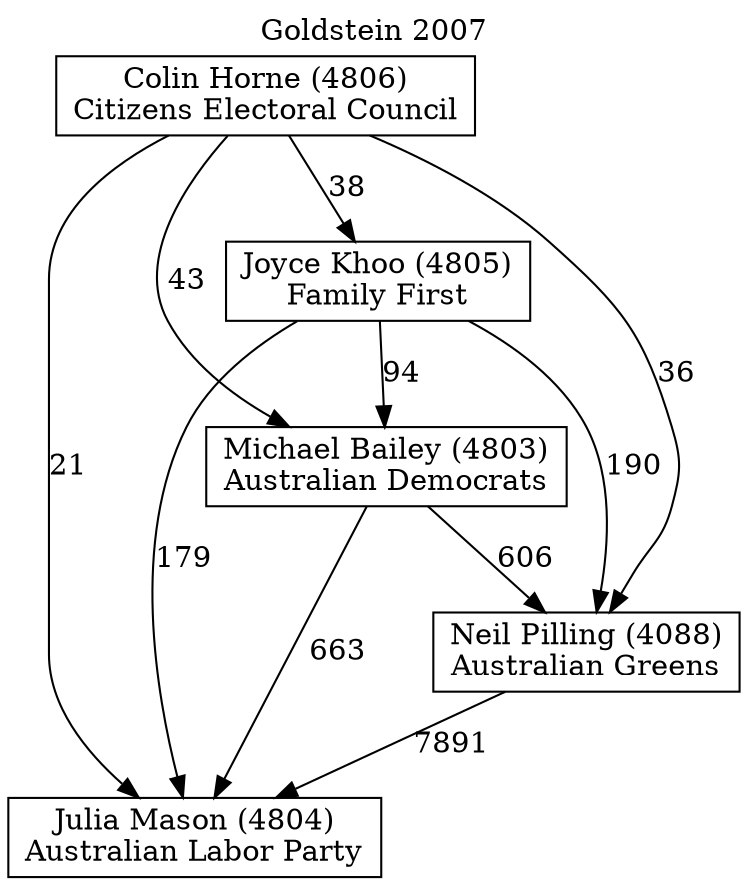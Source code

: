 // House preference flow
digraph "Julia Mason (4804)_Goldstein_2007" {
	graph [label="Goldstein 2007" labelloc=t mclimit=10]
	node [shape=box]
	"Colin Horne (4806)" [label="Colin Horne (4806)
Citizens Electoral Council"]
	"Joyce Khoo (4805)" [label="Joyce Khoo (4805)
Family First"]
	"Julia Mason (4804)" [label="Julia Mason (4804)
Australian Labor Party"]
	"Michael Bailey (4803)" [label="Michael Bailey (4803)
Australian Democrats"]
	"Neil Pilling (4088)" [label="Neil Pilling (4088)
Australian Greens"]
	"Colin Horne (4806)" -> "Joyce Khoo (4805)" [label=38]
	"Colin Horne (4806)" -> "Julia Mason (4804)" [label=21]
	"Colin Horne (4806)" -> "Michael Bailey (4803)" [label=43]
	"Colin Horne (4806)" -> "Neil Pilling (4088)" [label=36]
	"Joyce Khoo (4805)" -> "Julia Mason (4804)" [label=179]
	"Joyce Khoo (4805)" -> "Michael Bailey (4803)" [label=94]
	"Joyce Khoo (4805)" -> "Neil Pilling (4088)" [label=190]
	"Michael Bailey (4803)" -> "Julia Mason (4804)" [label=663]
	"Michael Bailey (4803)" -> "Neil Pilling (4088)" [label=606]
	"Neil Pilling (4088)" -> "Julia Mason (4804)" [label=7891]
}

